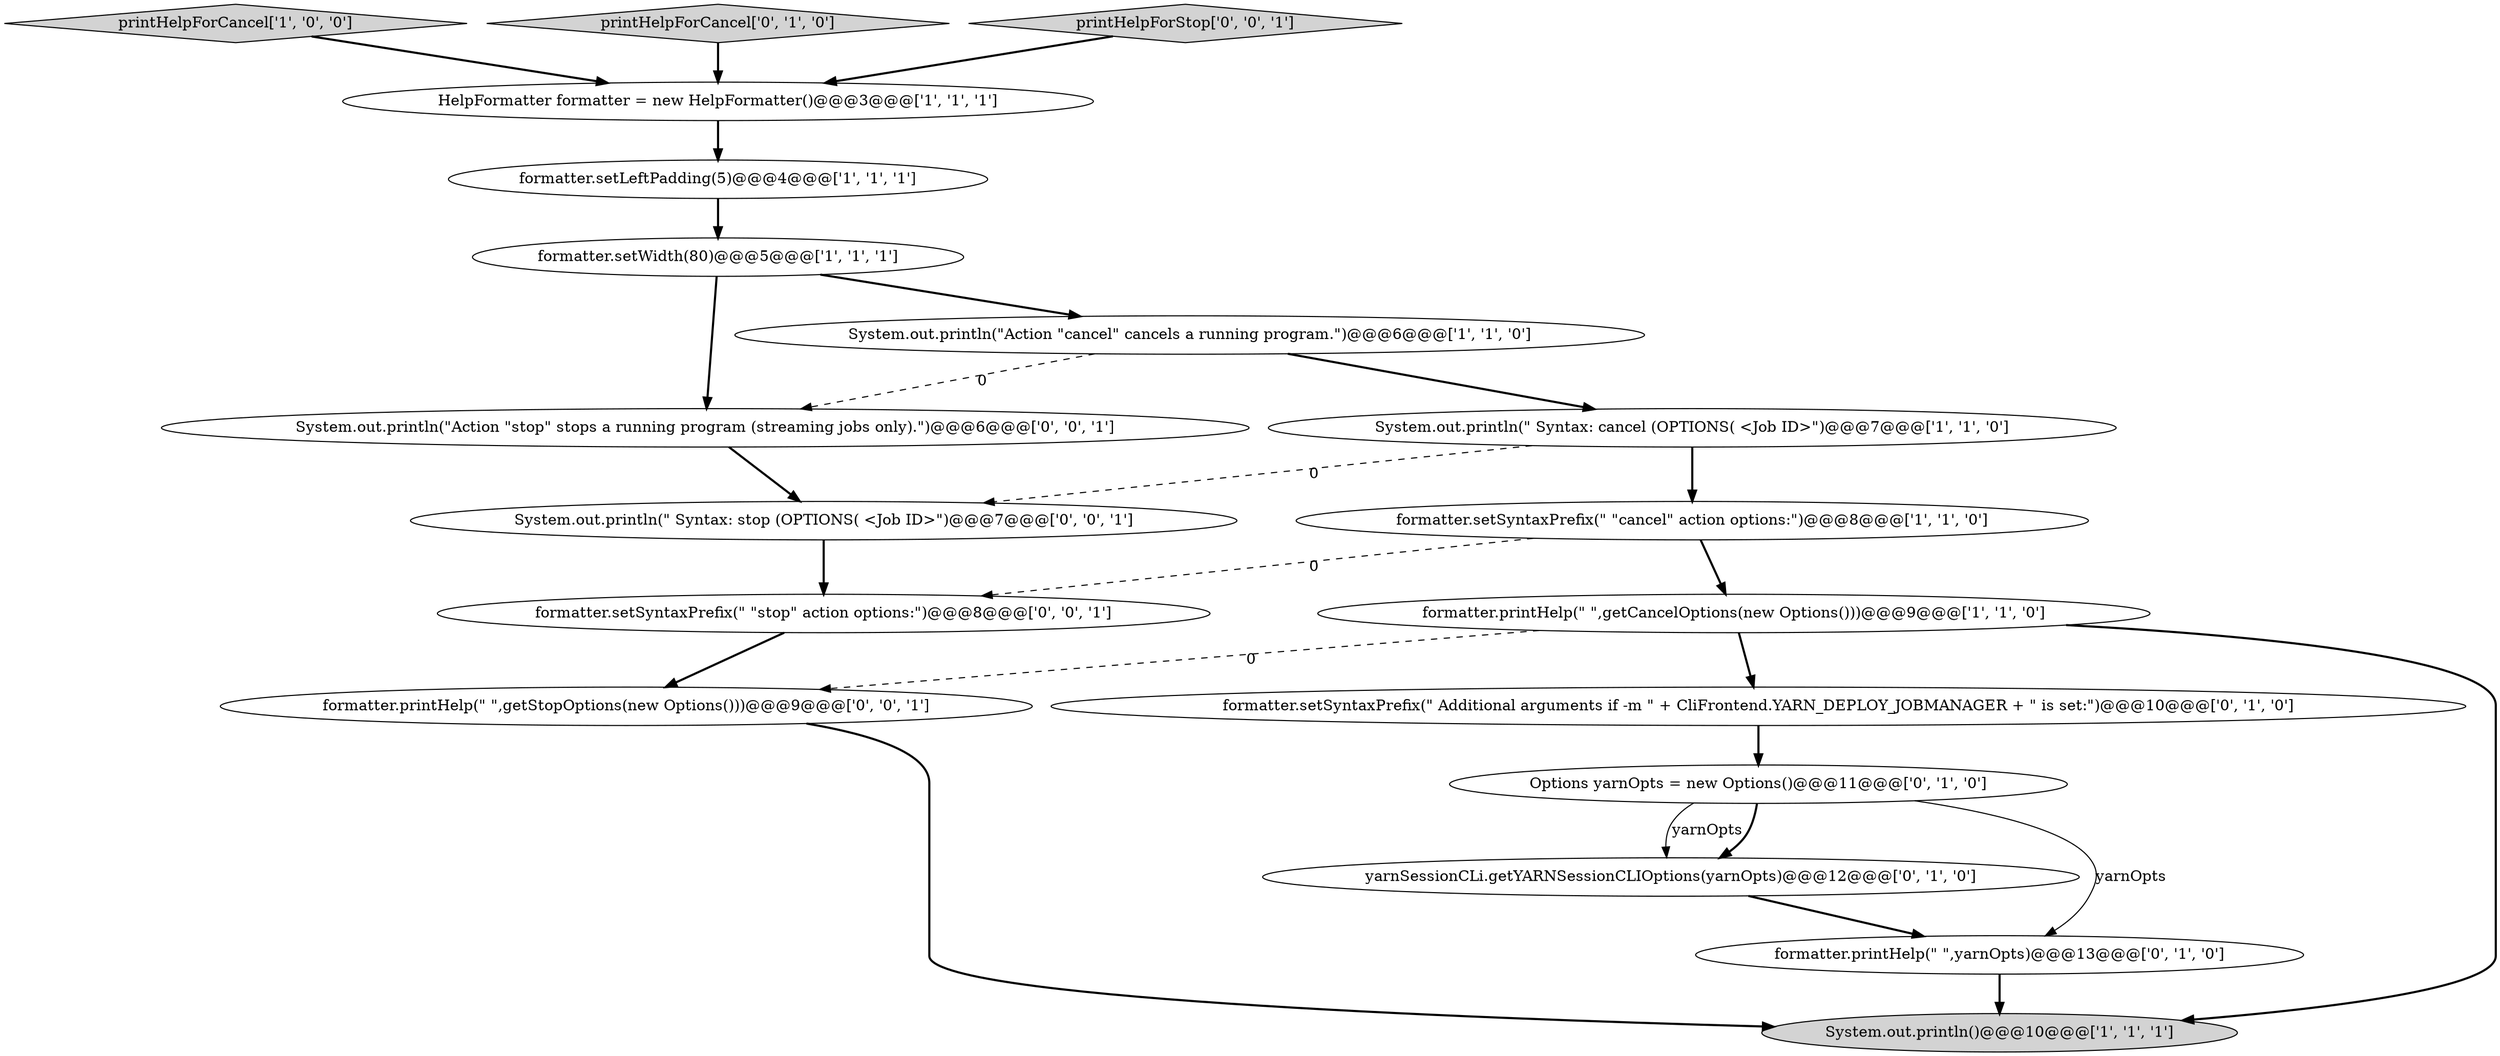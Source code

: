 digraph {
15 [style = filled, label = "System.out.println(\" Syntax: stop (OPTIONS( <Job ID>\")@@@7@@@['0', '0', '1']", fillcolor = white, shape = ellipse image = "AAA0AAABBB3BBB"];
13 [style = filled, label = "yarnSessionCLi.getYARNSessionCLIOptions(yarnOpts)@@@12@@@['0', '1', '0']", fillcolor = white, shape = ellipse image = "AAA1AAABBB2BBB"];
1 [style = filled, label = "HelpFormatter formatter = new HelpFormatter()@@@3@@@['1', '1', '1']", fillcolor = white, shape = ellipse image = "AAA0AAABBB1BBB"];
4 [style = filled, label = "formatter.printHelp(\" \",getCancelOptions(new Options()))@@@9@@@['1', '1', '0']", fillcolor = white, shape = ellipse image = "AAA0AAABBB1BBB"];
8 [style = filled, label = "printHelpForCancel['1', '0', '0']", fillcolor = lightgray, shape = diamond image = "AAA0AAABBB1BBB"];
7 [style = filled, label = "System.out.println(\" Syntax: cancel (OPTIONS( <Job ID>\")@@@7@@@['1', '1', '0']", fillcolor = white, shape = ellipse image = "AAA0AAABBB1BBB"];
12 [style = filled, label = "formatter.setSyntaxPrefix(\" Additional arguments if -m \" + CliFrontend.YARN_DEPLOY_JOBMANAGER + \" is set:\")@@@10@@@['0', '1', '0']", fillcolor = white, shape = ellipse image = "AAA1AAABBB2BBB"];
17 [style = filled, label = "formatter.setSyntaxPrefix(\" \"stop\" action options:\")@@@8@@@['0', '0', '1']", fillcolor = white, shape = ellipse image = "AAA0AAABBB3BBB"];
14 [style = filled, label = "formatter.printHelp(\" \",getStopOptions(new Options()))@@@9@@@['0', '0', '1']", fillcolor = white, shape = ellipse image = "AAA0AAABBB3BBB"];
9 [style = filled, label = "printHelpForCancel['0', '1', '0']", fillcolor = lightgray, shape = diamond image = "AAA0AAABBB2BBB"];
16 [style = filled, label = "System.out.println(\"Action \"stop\" stops a running program (streaming jobs only).\")@@@6@@@['0', '0', '1']", fillcolor = white, shape = ellipse image = "AAA0AAABBB3BBB"];
10 [style = filled, label = "Options yarnOpts = new Options()@@@11@@@['0', '1', '0']", fillcolor = white, shape = ellipse image = "AAA1AAABBB2BBB"];
18 [style = filled, label = "printHelpForStop['0', '0', '1']", fillcolor = lightgray, shape = diamond image = "AAA0AAABBB3BBB"];
2 [style = filled, label = "formatter.setWidth(80)@@@5@@@['1', '1', '1']", fillcolor = white, shape = ellipse image = "AAA0AAABBB1BBB"];
11 [style = filled, label = "formatter.printHelp(\" \",yarnOpts)@@@13@@@['0', '1', '0']", fillcolor = white, shape = ellipse image = "AAA1AAABBB2BBB"];
0 [style = filled, label = "formatter.setSyntaxPrefix(\" \"cancel\" action options:\")@@@8@@@['1', '1', '0']", fillcolor = white, shape = ellipse image = "AAA0AAABBB1BBB"];
6 [style = filled, label = "System.out.println(\"Action \"cancel\" cancels a running program.\")@@@6@@@['1', '1', '0']", fillcolor = white, shape = ellipse image = "AAA0AAABBB1BBB"];
5 [style = filled, label = "formatter.setLeftPadding(5)@@@4@@@['1', '1', '1']", fillcolor = white, shape = ellipse image = "AAA0AAABBB1BBB"];
3 [style = filled, label = "System.out.println()@@@10@@@['1', '1', '1']", fillcolor = lightgray, shape = ellipse image = "AAA0AAABBB1BBB"];
5->2 [style = bold, label=""];
11->3 [style = bold, label=""];
4->14 [style = dashed, label="0"];
0->4 [style = bold, label=""];
7->15 [style = dashed, label="0"];
14->3 [style = bold, label=""];
16->15 [style = bold, label=""];
17->14 [style = bold, label=""];
10->13 [style = solid, label="yarnOpts"];
8->1 [style = bold, label=""];
12->10 [style = bold, label=""];
13->11 [style = bold, label=""];
10->13 [style = bold, label=""];
7->0 [style = bold, label=""];
6->16 [style = dashed, label="0"];
0->17 [style = dashed, label="0"];
4->12 [style = bold, label=""];
10->11 [style = solid, label="yarnOpts"];
2->6 [style = bold, label=""];
2->16 [style = bold, label=""];
18->1 [style = bold, label=""];
6->7 [style = bold, label=""];
9->1 [style = bold, label=""];
4->3 [style = bold, label=""];
1->5 [style = bold, label=""];
15->17 [style = bold, label=""];
}

